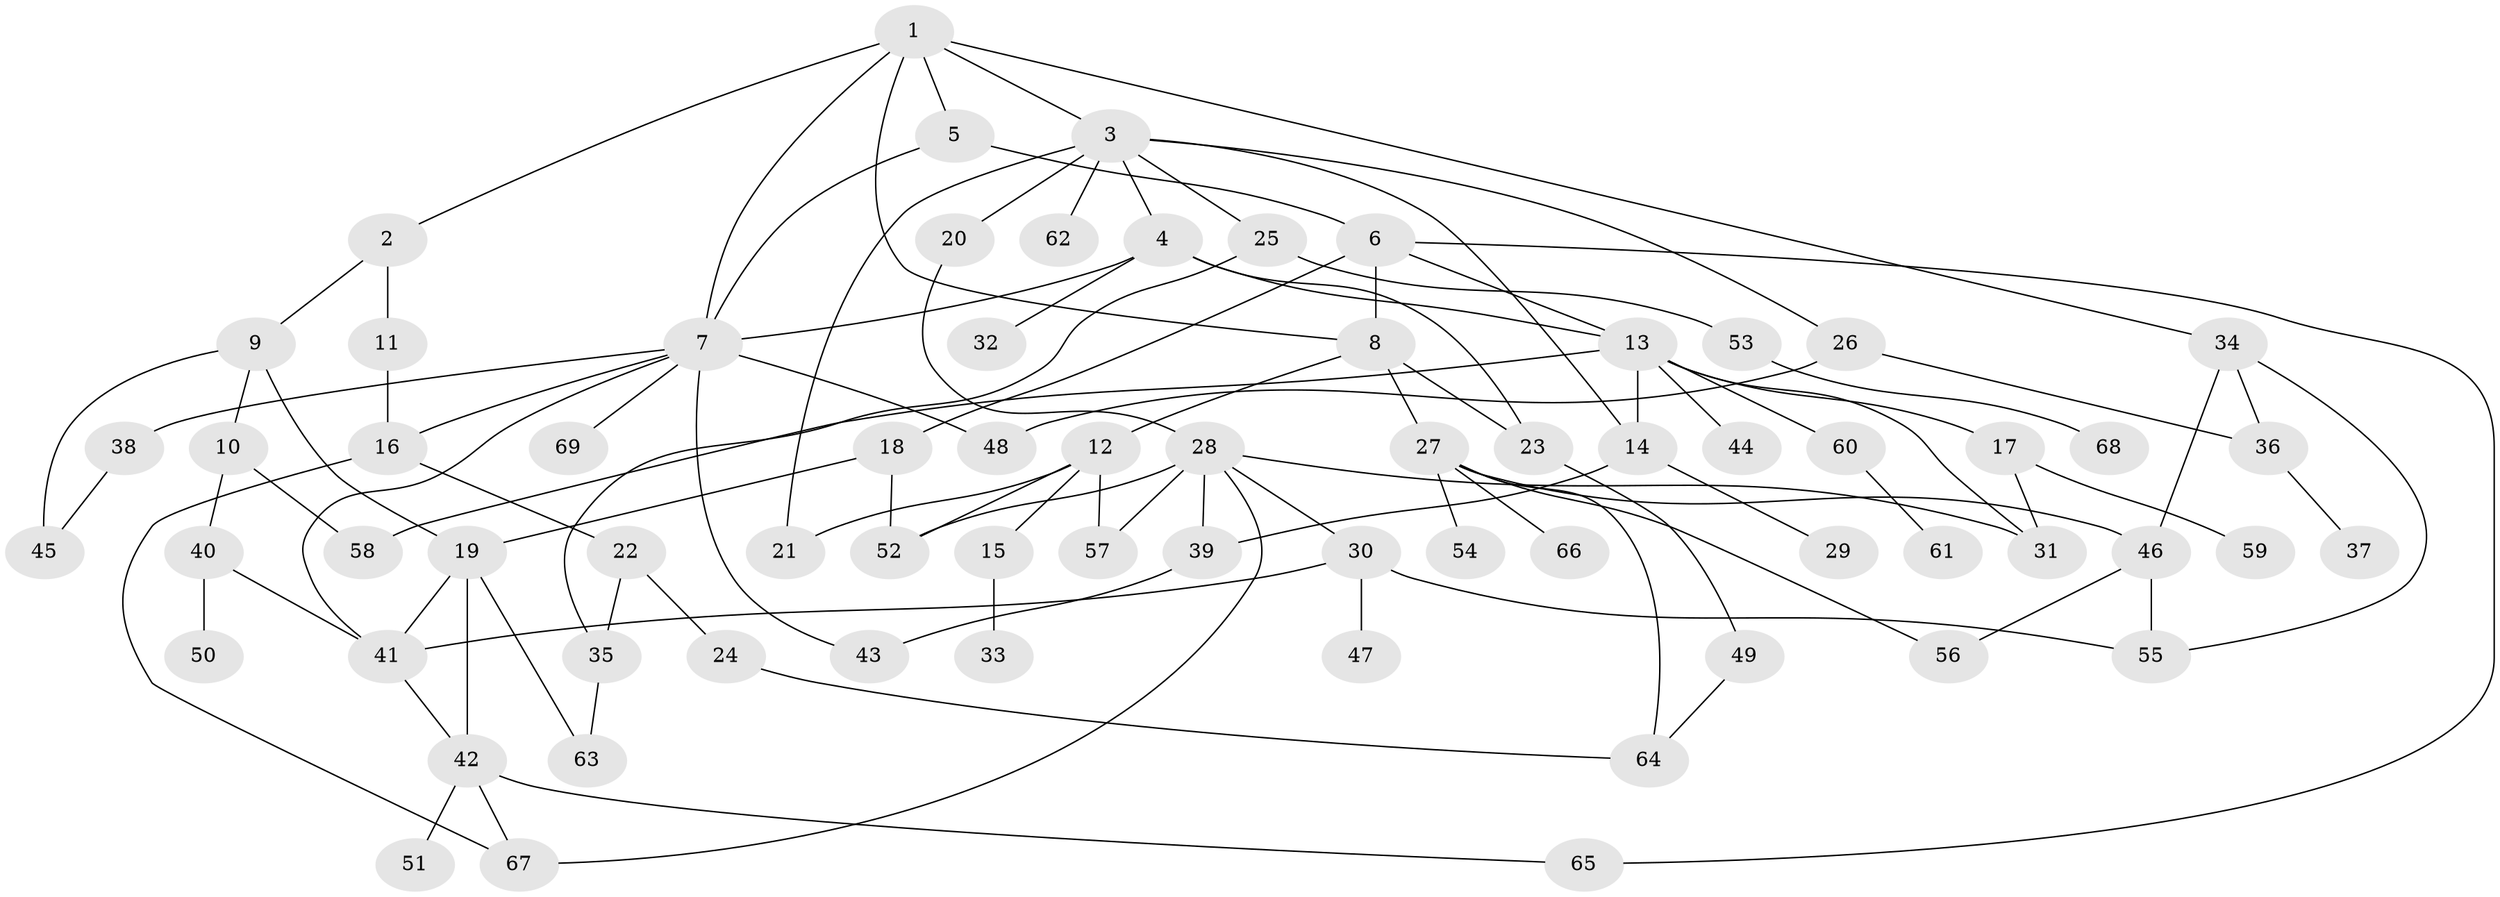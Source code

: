 // coarse degree distribution, {6: 0.08571428571428572, 4: 0.11428571428571428, 3: 0.34285714285714286, 7: 0.14285714285714285, 5: 0.05714285714285714, 2: 0.11428571428571428, 1: 0.14285714285714285}
// Generated by graph-tools (version 1.1) at 2025/36/03/04/25 23:36:08]
// undirected, 69 vertices, 103 edges
graph export_dot {
  node [color=gray90,style=filled];
  1;
  2;
  3;
  4;
  5;
  6;
  7;
  8;
  9;
  10;
  11;
  12;
  13;
  14;
  15;
  16;
  17;
  18;
  19;
  20;
  21;
  22;
  23;
  24;
  25;
  26;
  27;
  28;
  29;
  30;
  31;
  32;
  33;
  34;
  35;
  36;
  37;
  38;
  39;
  40;
  41;
  42;
  43;
  44;
  45;
  46;
  47;
  48;
  49;
  50;
  51;
  52;
  53;
  54;
  55;
  56;
  57;
  58;
  59;
  60;
  61;
  62;
  63;
  64;
  65;
  66;
  67;
  68;
  69;
  1 -- 2;
  1 -- 3;
  1 -- 5;
  1 -- 7;
  1 -- 8;
  1 -- 34;
  2 -- 9;
  2 -- 11;
  3 -- 4;
  3 -- 20;
  3 -- 25;
  3 -- 26;
  3 -- 62;
  3 -- 14;
  3 -- 21;
  4 -- 13;
  4 -- 32;
  4 -- 23;
  4 -- 7;
  5 -- 6;
  5 -- 7;
  6 -- 18;
  6 -- 65;
  6 -- 8;
  6 -- 13;
  7 -- 38;
  7 -- 41;
  7 -- 48;
  7 -- 69;
  7 -- 16;
  7 -- 43;
  8 -- 12;
  8 -- 23;
  8 -- 27;
  9 -- 10;
  9 -- 45;
  9 -- 19;
  10 -- 40;
  10 -- 58;
  11 -- 16;
  12 -- 15;
  12 -- 21;
  12 -- 57;
  12 -- 52;
  13 -- 14;
  13 -- 17;
  13 -- 44;
  13 -- 58;
  13 -- 60;
  13 -- 31;
  14 -- 29;
  14 -- 39;
  15 -- 33;
  16 -- 22;
  16 -- 67;
  17 -- 31;
  17 -- 59;
  18 -- 19;
  18 -- 52;
  19 -- 42;
  19 -- 63;
  19 -- 41;
  20 -- 28;
  22 -- 24;
  22 -- 35;
  23 -- 49;
  24 -- 64;
  25 -- 53;
  25 -- 35;
  26 -- 36;
  26 -- 48;
  27 -- 54;
  27 -- 56;
  27 -- 64;
  27 -- 66;
  27 -- 46;
  28 -- 30;
  28 -- 39;
  28 -- 57;
  28 -- 67;
  28 -- 52;
  28 -- 31;
  30 -- 47;
  30 -- 55;
  30 -- 41;
  34 -- 36;
  34 -- 46;
  34 -- 55;
  35 -- 63;
  36 -- 37;
  38 -- 45;
  39 -- 43;
  40 -- 50;
  40 -- 41;
  41 -- 42;
  42 -- 51;
  42 -- 67;
  42 -- 65;
  46 -- 55;
  46 -- 56;
  49 -- 64;
  53 -- 68;
  60 -- 61;
}
